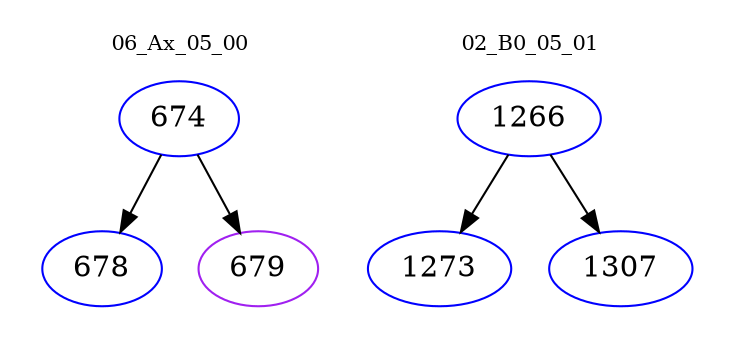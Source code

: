 digraph{
subgraph cluster_0 {
color = white
label = "06_Ax_05_00";
fontsize=10;
T0_674 [label="674", color="blue"]
T0_674 -> T0_678 [color="black"]
T0_678 [label="678", color="blue"]
T0_674 -> T0_679 [color="black"]
T0_679 [label="679", color="purple"]
}
subgraph cluster_1 {
color = white
label = "02_B0_05_01";
fontsize=10;
T1_1266 [label="1266", color="blue"]
T1_1266 -> T1_1273 [color="black"]
T1_1273 [label="1273", color="blue"]
T1_1266 -> T1_1307 [color="black"]
T1_1307 [label="1307", color="blue"]
}
}
